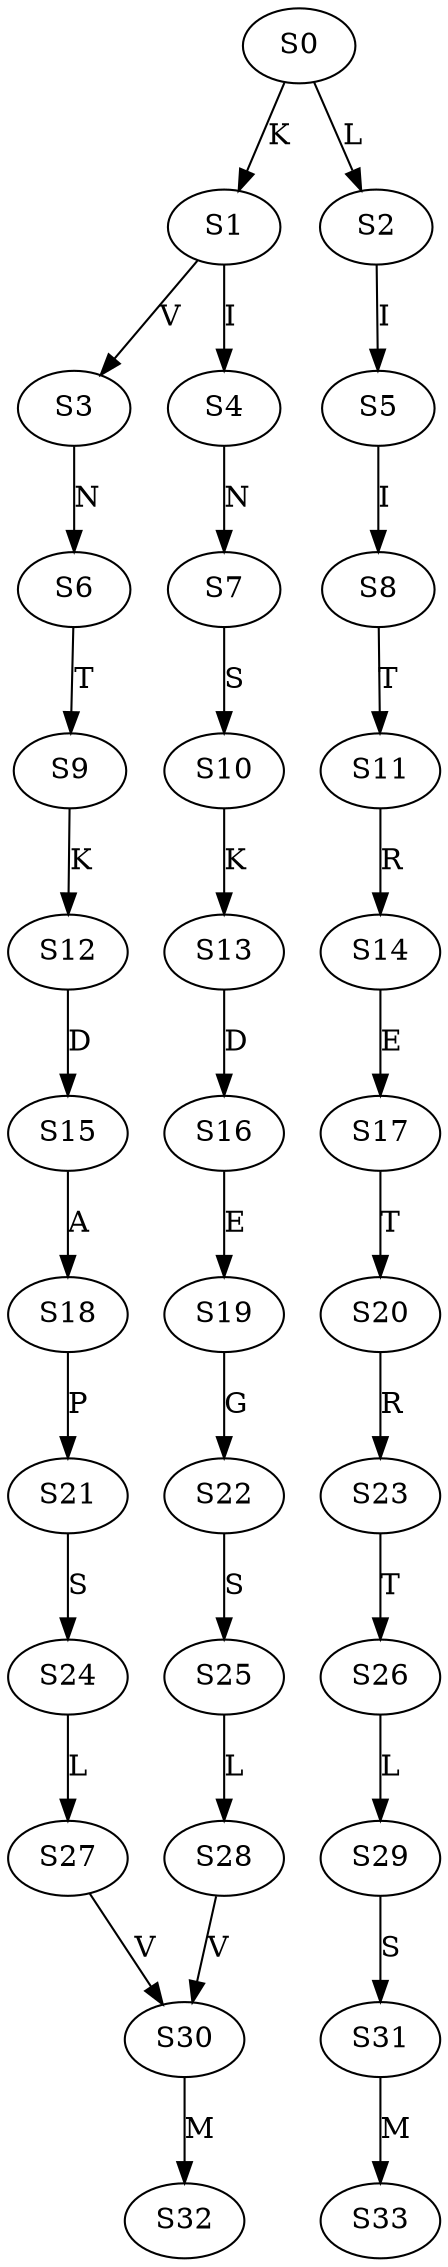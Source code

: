 strict digraph  {
	S0 -> S1 [ label = K ];
	S0 -> S2 [ label = L ];
	S1 -> S3 [ label = V ];
	S1 -> S4 [ label = I ];
	S2 -> S5 [ label = I ];
	S3 -> S6 [ label = N ];
	S4 -> S7 [ label = N ];
	S5 -> S8 [ label = I ];
	S6 -> S9 [ label = T ];
	S7 -> S10 [ label = S ];
	S8 -> S11 [ label = T ];
	S9 -> S12 [ label = K ];
	S10 -> S13 [ label = K ];
	S11 -> S14 [ label = R ];
	S12 -> S15 [ label = D ];
	S13 -> S16 [ label = D ];
	S14 -> S17 [ label = E ];
	S15 -> S18 [ label = A ];
	S16 -> S19 [ label = E ];
	S17 -> S20 [ label = T ];
	S18 -> S21 [ label = P ];
	S19 -> S22 [ label = G ];
	S20 -> S23 [ label = R ];
	S21 -> S24 [ label = S ];
	S22 -> S25 [ label = S ];
	S23 -> S26 [ label = T ];
	S24 -> S27 [ label = L ];
	S25 -> S28 [ label = L ];
	S26 -> S29 [ label = L ];
	S27 -> S30 [ label = V ];
	S28 -> S30 [ label = V ];
	S29 -> S31 [ label = S ];
	S30 -> S32 [ label = M ];
	S31 -> S33 [ label = M ];
}
